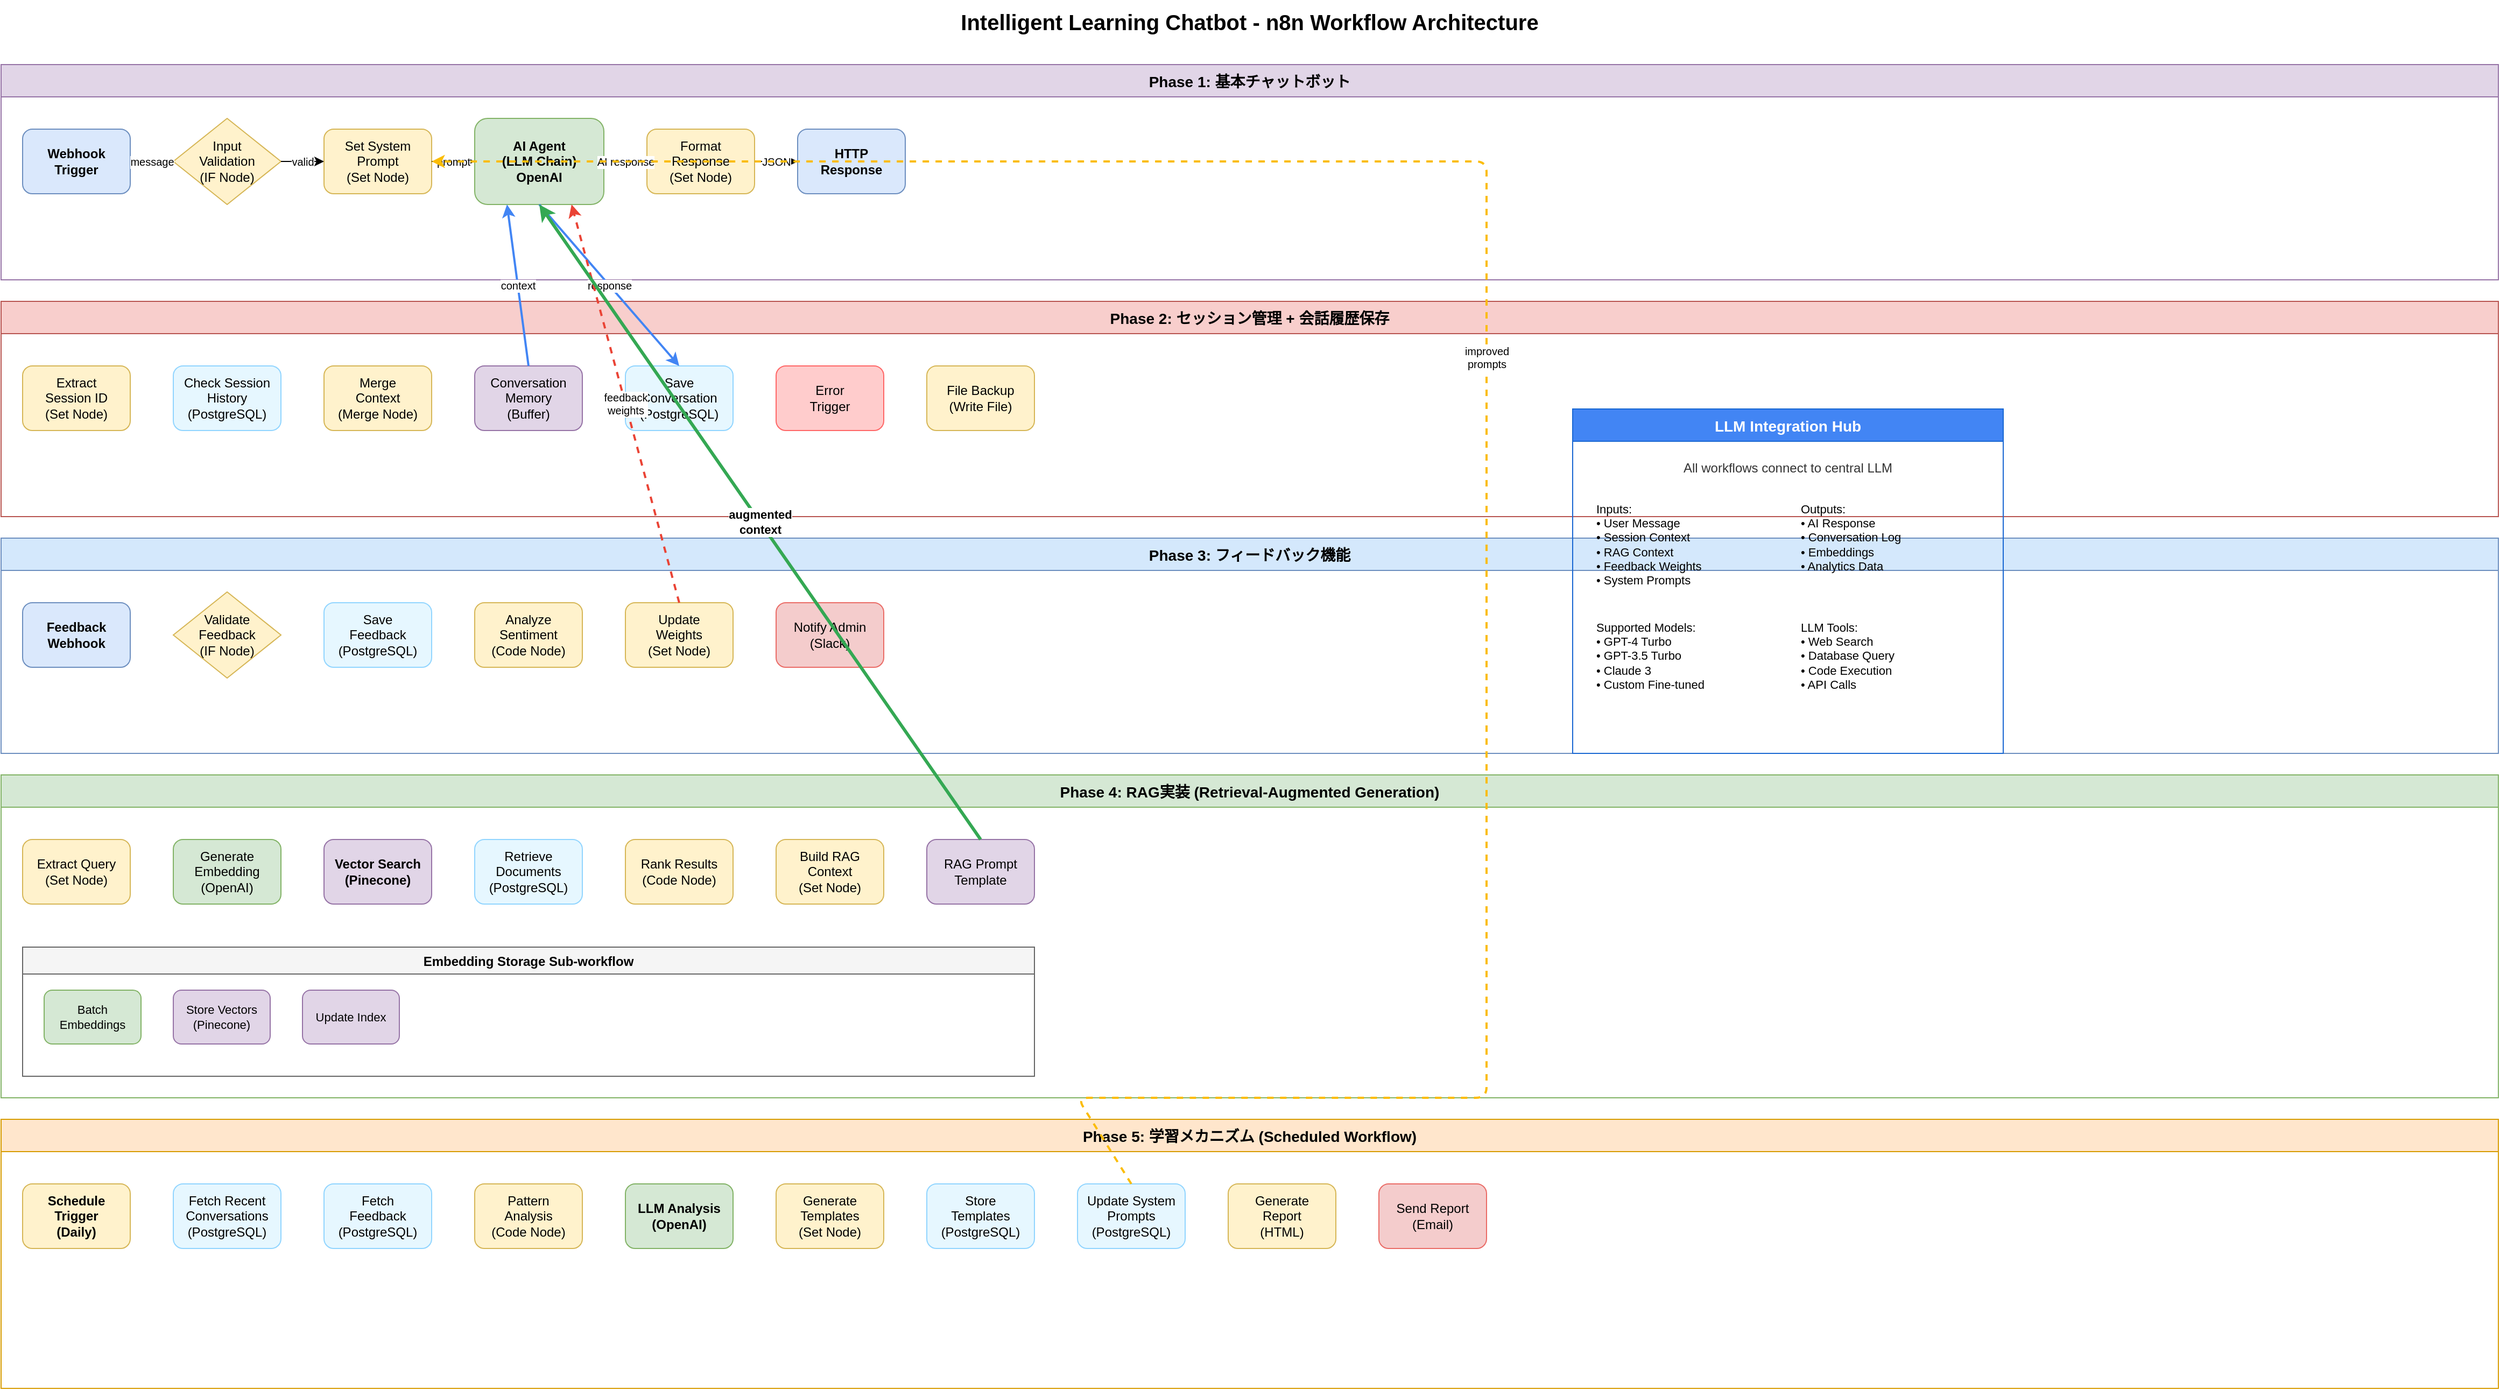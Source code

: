 <?xml version="1.0" encoding="UTF-8"?>
<mxfile version="21.1.2" type="device">
  <diagram name="Intelligent Learning Chatbot n8n Workflow" id="chatbot-workflow">
    <mxGraphModel dx="2000" dy="1200" grid="1" gridSize="10" guides="1" tooltips="1" connect="1" arrows="1" fold="1" page="1" pageScale="1" pageWidth="2400" pageHeight="1600" math="0" shadow="0">
      <root>
        <mxCell id="0" />
        <mxCell id="1" parent="0" />
        
        <!-- Title -->
        <mxCell id="title" value="Intelligent Learning Chatbot - n8n Workflow Architecture" style="text;html=1;strokeColor=none;fillColor=none;align=center;verticalAlign=middle;whiteSpace=wrap;rounded=0;fontSize=20;fontStyle=1;" vertex="1" parent="1">
          <mxGeometry x="800" y="20" width="800" height="40" as="geometry" />
        </mxCell>
        
        <!-- Phase 1: Basic Chatbot Flow -->
        <mxCell id="phase1-container" value="Phase 1: 基本チャットボット" style="swimlane;fillColor=#e1d5e7;strokeColor=#9673a6;fontSize=14;fontStyle=1;startSize=30;" vertex="1" parent="1">
          <mxGeometry x="40" y="80" width="2320" height="200" as="geometry" />
        </mxCell>
        
        <mxCell id="webhook-trigger" value="Webhook&#xa;Trigger" style="rounded=1;whiteSpace=wrap;html=1;fillColor=#dae8fc;strokeColor=#6c8ebf;fontSize=12;fontStyle=1;" vertex="1" parent="phase1-container">
          <mxGeometry x="20" y="60" width="100" height="60" as="geometry" />
        </mxCell>
        
        <mxCell id="input-validation" value="Input&#xa;Validation&#xa;(IF Node)" style="rhombus;whiteSpace=wrap;html=1;fillColor=#fff2cc;strokeColor=#d6b656;fontSize=12;" vertex="1" parent="phase1-container">
          <mxGeometry x="160" y="50" width="100" height="80" as="geometry" />
        </mxCell>
        
        <mxCell id="set-system-prompt" value="Set System&#xa;Prompt&#xa;(Set Node)" style="rounded=1;whiteSpace=wrap;html=1;fillColor=#fff2cc;strokeColor=#d6b656;fontSize=12;" vertex="1" parent="phase1-container">
          <mxGeometry x="300" y="60" width="100" height="60" as="geometry" />
        </mxCell>
        
        <mxCell id="llm-chain" value="AI Agent&#xa;(LLM Chain)&#xa;OpenAI" style="rounded=1;whiteSpace=wrap;html=1;fillColor=#d5e8d4;strokeColor=#82b366;fontSize=12;fontStyle=1;" vertex="1" parent="phase1-container">
          <mxGeometry x="440" y="50" width="120" height="80" as="geometry" />
        </mxCell>
        
        <mxCell id="format-response" value="Format&#xa;Response&#xa;(Set Node)" style="rounded=1;whiteSpace=wrap;html=1;fillColor=#fff2cc;strokeColor=#d6b656;fontSize=12;" vertex="1" parent="phase1-container">
          <mxGeometry x="600" y="60" width="100" height="60" as="geometry" />
        </mxCell>
        
        <mxCell id="http-response" value="HTTP&#xa;Response" style="rounded=1;whiteSpace=wrap;html=1;fillColor=#dae8fc;strokeColor=#6c8ebf;fontSize=12;fontStyle=1;" vertex="1" parent="phase1-container">
          <mxGeometry x="740" y="60" width="100" height="60" as="geometry" />
        </mxCell>
        
        <!-- Arrows for Phase 1 -->
        <mxCell id="arrow1-1" value="message" style="endArrow=classic;html=1;exitX=1;exitY=0.5;exitDx=0;exitDy=0;entryX=0;entryY=0.5;entryDx=0;entryDy=0;fontSize=10;" edge="1" parent="phase1-container" source="webhook-trigger" target="input-validation">
          <mxGeometry width="50" height="50" relative="1" as="geometry" />
        </mxCell>
        <mxCell id="arrow1-2" value="valid" style="endArrow=classic;html=1;exitX=1;exitY=0.5;exitDx=0;exitDy=0;entryX=0;entryY=0.5;entryDx=0;entryDy=0;fontSize=10;" edge="1" parent="phase1-container" source="input-validation" target="set-system-prompt">
          <mxGeometry width="50" height="50" relative="1" as="geometry" />
        </mxCell>
        <mxCell id="arrow1-3" value="prompt" style="endArrow=classic;html=1;exitX=1;exitY=0.5;exitDx=0;exitDy=0;entryX=0;entryY=0.5;entryDx=0;entryDy=0;fontSize=10;" edge="1" parent="phase1-container" source="set-system-prompt" target="llm-chain">
          <mxGeometry width="50" height="50" relative="1" as="geometry" />
        </mxCell>
        <mxCell id="arrow1-4" value="AI response" style="endArrow=classic;html=1;exitX=1;exitY=0.5;exitDx=0;exitDy=0;entryX=0;entryY=0.5;entryDx=0;entryDy=0;fontSize=10;" edge="1" parent="phase1-container" source="llm-chain" target="format-response">
          <mxGeometry width="50" height="50" relative="1" as="geometry" />
        </mxCell>
        <mxCell id="arrow1-5" value="JSON" style="endArrow=classic;html=1;exitX=1;exitY=0.5;exitDx=0;exitDy=0;entryX=0;entryY=0.5;entryDx=0;entryDy=0;fontSize=10;" edge="1" parent="phase1-container" source="format-response" target="http-response">
          <mxGeometry width="50" height="50" relative="1" as="geometry" />
        </mxCell>
        
        <!-- Phase 2: Session & Storage -->
        <mxCell id="phase2-container" value="Phase 2: セッション管理 + 会話履歴保存" style="swimlane;fillColor=#f8cecc;strokeColor=#b85450;fontSize=14;fontStyle=1;startSize=30;" vertex="1" parent="1">
          <mxGeometry x="40" y="300" width="2320" height="200" as="geometry" />
        </mxCell>
        
        <mxCell id="extract-session" value="Extract&#xa;Session ID&#xa;(Set Node)" style="rounded=1;whiteSpace=wrap;html=1;fillColor=#fff2cc;strokeColor=#d6b656;fontSize=12;" vertex="1" parent="phase2-container">
          <mxGeometry x="20" y="60" width="100" height="60" as="geometry" />
        </mxCell>
        
        <mxCell id="check-session" value="Check Session&#xa;History&#xa;(PostgreSQL)" style="rounded=1;whiteSpace=wrap;html=1;fillColor=#e6f7ff;strokeColor=#91d5ff;fontSize=12;" vertex="1" parent="phase2-container">
          <mxGeometry x="160" y="60" width="100" height="60" as="geometry" />
        </mxCell>
        
        <mxCell id="merge-context" value="Merge&#xa;Context&#xa;(Merge Node)" style="rounded=1;whiteSpace=wrap;html=1;fillColor=#fff2cc;strokeColor=#d6b656;fontSize=12;" vertex="1" parent="phase2-container">
          <mxGeometry x="300" y="60" width="100" height="60" as="geometry" />
        </mxCell>
        
        <mxCell id="conversation-memory" value="Conversation&#xa;Memory&#xa;(Buffer)" style="rounded=1;whiteSpace=wrap;html=1;fillColor=#e1d5e7;strokeColor=#9673a6;fontSize=12;" vertex="1" parent="phase2-container">
          <mxGeometry x="440" y="60" width="100" height="60" as="geometry" />
        </mxCell>
        
        <mxCell id="save-conversation" value="Save&#xa;Conversation&#xa;(PostgreSQL)" style="rounded=1;whiteSpace=wrap;html=1;fillColor=#e6f7ff;strokeColor=#91d5ff;fontSize=12;" vertex="1" parent="phase2-container">
          <mxGeometry x="580" y="60" width="100" height="60" as="geometry" />
        </mxCell>
        
        <mxCell id="error-trigger" value="Error&#xa;Trigger" style="rounded=1;whiteSpace=wrap;html=1;fillColor=#ffcccc;strokeColor=#ff6666;fontSize=12;" vertex="1" parent="phase2-container">
          <mxGeometry x="720" y="60" width="100" height="60" as="geometry" />
        </mxCell>
        
        <mxCell id="file-backup" value="File Backup&#xa;(Write File)" style="rounded=1;whiteSpace=wrap;html=1;fillColor=#fff2cc;strokeColor=#d6b656;fontSize=12;" vertex="1" parent="phase2-container">
          <mxGeometry x="860" y="60" width="100" height="60" as="geometry" />
        </mxCell>
        
        <!-- Connect Phase 2 to LLM -->
        <mxCell id="session-to-llm" value="context" style="endArrow=classic;html=1;exitX=0.5;exitY=0;exitDx=0;exitDy=0;entryX=0.25;entryY=1;entryDx=0;entryDy=0;strokeWidth=2;strokeColor=#4285F4;fontSize=10;" edge="1" parent="1" source="conversation-memory" target="llm-chain">
          <mxGeometry width="50" height="50" relative="1" as="geometry" />
        </mxCell>
        
        <mxCell id="llm-to-save" value="response" style="endArrow=classic;html=1;exitX=0.5;exitY=1;exitDx=0;exitDy=0;entryX=0.5;entryY=0;entryDx=0;entryDy=0;strokeWidth=2;strokeColor=#4285F4;fontSize=10;" edge="1" parent="1" source="llm-chain" target="save-conversation">
          <mxGeometry width="50" height="50" relative="1" as="geometry" />
        </mxCell>
        
        <!-- Phase 3: Feedback -->
        <mxCell id="phase3-container" value="Phase 3: フィードバック機能" style="swimlane;fillColor=#d4e8fc;strokeColor=#6c8ebf;fontSize=14;fontStyle=1;startSize=30;" vertex="1" parent="1">
          <mxGeometry x="40" y="520" width="2320" height="200" as="geometry" />
        </mxCell>
        
        <mxCell id="feedback-webhook" value="Feedback&#xa;Webhook" style="rounded=1;whiteSpace=wrap;html=1;fillColor=#dae8fc;strokeColor=#6c8ebf;fontSize=12;fontStyle=1;" vertex="1" parent="phase3-container">
          <mxGeometry x="20" y="60" width="100" height="60" as="geometry" />
        </mxCell>
        
        <mxCell id="validate-feedback" value="Validate&#xa;Feedback&#xa;(IF Node)" style="rhombus;whiteSpace=wrap;html=1;fillColor=#fff2cc;strokeColor=#d6b656;fontSize=12;" vertex="1" parent="phase3-container">
          <mxGeometry x="160" y="50" width="100" height="80" as="geometry" />
        </mxCell>
        
        <mxCell id="save-feedback" value="Save&#xa;Feedback&#xa;(PostgreSQL)" style="rounded=1;whiteSpace=wrap;html=1;fillColor=#e6f7ff;strokeColor=#91d5ff;fontSize=12;" vertex="1" parent="phase3-container">
          <mxGeometry x="300" y="60" width="100" height="60" as="geometry" />
        </mxCell>
        
        <mxCell id="analyze-sentiment" value="Analyze&#xa;Sentiment&#xa;(Code Node)" style="rounded=1;whiteSpace=wrap;html=1;fillColor=#fff2cc;strokeColor=#d6b656;fontSize=12;" vertex="1" parent="phase3-container">
          <mxGeometry x="440" y="60" width="100" height="60" as="geometry" />
        </mxCell>
        
        <mxCell id="update-weights" value="Update&#xa;Weights&#xa;(Set Node)" style="rounded=1;whiteSpace=wrap;html=1;fillColor=#fff2cc;strokeColor=#d6b656;fontSize=12;" vertex="1" parent="phase3-container">
          <mxGeometry x="580" y="60" width="100" height="60" as="geometry" />
        </mxCell>
        
        <mxCell id="notify-slack" value="Notify Admin&#xa;(Slack)" style="rounded=1;whiteSpace=wrap;html=1;fillColor=#f4cccc;strokeColor=#ea6b66;fontSize=12;" vertex="1" parent="phase3-container">
          <mxGeometry x="720" y="60" width="100" height="60" as="geometry" />
        </mxCell>
        
        <!-- Connect Feedback to LLM -->
        <mxCell id="feedback-to-llm" value="feedback&#xa;weights" style="endArrow=classic;html=1;exitX=0.5;exitY=0;exitDx=0;exitDy=0;entryX=0.75;entryY=1;entryDx=0;entryDy=0;strokeWidth=2;strokeColor=#EA4335;dashed=1;fontSize=10;" edge="1" parent="1" source="update-weights" target="llm-chain">
          <mxGeometry width="50" height="50" relative="1" as="geometry" />
        </mxCell>
        
        <!-- Phase 4: RAG Implementation -->
        <mxCell id="phase4-container" value="Phase 4: RAG実装 (Retrieval-Augmented Generation)" style="swimlane;fillColor=#d5e8d4;strokeColor=#82b366;fontSize=14;fontStyle=1;startSize=30;" vertex="1" parent="1">
          <mxGeometry x="40" y="740" width="2320" height="300" as="geometry" />
        </mxCell>
        
        <mxCell id="extract-query" value="Extract Query&#xa;(Set Node)" style="rounded=1;whiteSpace=wrap;html=1;fillColor=#fff2cc;strokeColor=#d6b656;fontSize=12;" vertex="1" parent="phase4-container">
          <mxGeometry x="20" y="60" width="100" height="60" as="geometry" />
        </mxCell>
        
        <mxCell id="generate-embedding" value="Generate&#xa;Embedding&#xa;(OpenAI)" style="rounded=1;whiteSpace=wrap;html=1;fillColor=#d5e8d4;strokeColor=#82b366;fontSize=12;" vertex="1" parent="phase4-container">
          <mxGeometry x="160" y="60" width="100" height="60" as="geometry" />
        </mxCell>
        
        <mxCell id="vector-search" value="Vector Search&#xa;(Pinecone)" style="rounded=1;whiteSpace=wrap;html=1;fillColor=#e1d5e7;strokeColor=#9673a6;fontSize=12;fontStyle=1;" vertex="1" parent="phase4-container">
          <mxGeometry x="300" y="60" width="100" height="60" as="geometry" />
        </mxCell>
        
        <mxCell id="retrieve-docs" value="Retrieve&#xa;Documents&#xa;(PostgreSQL)" style="rounded=1;whiteSpace=wrap;html=1;fillColor=#e6f7ff;strokeColor=#91d5ff;fontSize=12;" vertex="1" parent="phase4-container">
          <mxGeometry x="440" y="60" width="100" height="60" as="geometry" />
        </mxCell>
        
        <mxCell id="rank-results" value="Rank Results&#xa;(Code Node)" style="rounded=1;whiteSpace=wrap;html=1;fillColor=#fff2cc;strokeColor=#d6b656;fontSize=12;" vertex="1" parent="phase4-container">
          <mxGeometry x="580" y="60" width="100" height="60" as="geometry" />
        </mxCell>
        
        <mxCell id="build-context" value="Build RAG&#xa;Context&#xa;(Set Node)" style="rounded=1;whiteSpace=wrap;html=1;fillColor=#fff2cc;strokeColor=#d6b656;fontSize=12;" vertex="1" parent="phase4-container">
          <mxGeometry x="720" y="60" width="100" height="60" as="geometry" />
        </mxCell>
        
        <mxCell id="rag-prompt" value="RAG Prompt&#xa;Template" style="rounded=1;whiteSpace=wrap;html=1;fillColor=#e1d5e7;strokeColor=#9673a6;fontSize=12;" vertex="1" parent="phase4-container">
          <mxGeometry x="860" y="60" width="100" height="60" as="geometry" />
        </mxCell>
        
        <!-- Sub-workflow for embedding storage -->
        <mxCell id="embedding-storage" value="Embedding Storage Sub-workflow" style="swimlane;fillColor=#f5f5f5;strokeColor=#666666;fontSize=12;startSize=25;" vertex="1" parent="phase4-container">
          <mxGeometry x="20" y="160" width="940" height="120" as="geometry" />
        </mxCell>
        
        <mxCell id="batch-embeddings" value="Batch&#xa;Embeddings" style="rounded=1;whiteSpace=wrap;html=1;fillColor=#d5e8d4;strokeColor=#82b366;fontSize=11;" vertex="1" parent="embedding-storage">
          <mxGeometry x="20" y="40" width="90" height="50" as="geometry" />
        </mxCell>
        
        <mxCell id="store-vectors" value="Store Vectors&#xa;(Pinecone)" style="rounded=1;whiteSpace=wrap;html=1;fillColor=#e1d5e7;strokeColor=#9673a6;fontSize=11;" vertex="1" parent="embedding-storage">
          <mxGeometry x="140" y="40" width="90" height="50" as="geometry" />
        </mxCell>
        
        <mxCell id="update-index" value="Update Index" style="rounded=1;whiteSpace=wrap;html=1;fillColor=#e1d5e7;strokeColor=#9673a6;fontSize=11;" vertex="1" parent="embedding-storage">
          <mxGeometry x="260" y="40" width="90" height="50" as="geometry" />
        </mxCell>
        
        <!-- Connect RAG to LLM -->
        <mxCell id="rag-to-llm" value="augmented&#xa;context" style="endArrow=classic;html=1;exitX=0.5;exitY=0;exitDx=0;exitDy=0;entryX=0.5;entryY=1;entryDx=0;entryDy=0;strokeWidth=3;strokeColor=#34A853;fontSize=11;fontStyle=1;" edge="1" parent="1" source="rag-prompt" target="llm-chain">
          <mxGeometry width="50" height="50" relative="1" as="geometry" />
        </mxCell>
        
        <!-- Phase 5: Learning Mechanism -->
        <mxCell id="phase5-container" value="Phase 5: 学習メカニズム (Scheduled Workflow)" style="swimlane;fillColor=#ffe6cc;strokeColor=#d79b00;fontSize=14;fontStyle=1;startSize=30;" vertex="1" parent="1">
          <mxGeometry x="40" y="1060" width="2320" height="250" as="geometry" />
        </mxCell>
        
        <mxCell id="schedule-trigger" value="Schedule&#xa;Trigger&#xa;(Daily)" style="rounded=1;whiteSpace=wrap;html=1;fillColor=#fff2cc;strokeColor=#d6b656;fontSize=12;fontStyle=1;" vertex="1" parent="phase5-container">
          <mxGeometry x="20" y="60" width="100" height="60" as="geometry" />
        </mxCell>
        
        <mxCell id="fetch-conversations" value="Fetch Recent&#xa;Conversations&#xa;(PostgreSQL)" style="rounded=1;whiteSpace=wrap;html=1;fillColor=#e6f7ff;strokeColor=#91d5ff;fontSize=12;" vertex="1" parent="phase5-container">
          <mxGeometry x="160" y="60" width="100" height="60" as="geometry" />
        </mxCell>
        
        <mxCell id="fetch-feedback" value="Fetch&#xa;Feedback&#xa;(PostgreSQL)" style="rounded=1;whiteSpace=wrap;html=1;fillColor=#e6f7ff;strokeColor=#91d5ff;fontSize=12;" vertex="1" parent="phase5-container">
          <mxGeometry x="300" y="60" width="100" height="60" as="geometry" />
        </mxCell>
        
        <mxCell id="pattern-analysis" value="Pattern&#xa;Analysis&#xa;(Code Node)" style="rounded=1;whiteSpace=wrap;html=1;fillColor=#fff2cc;strokeColor=#d6b656;fontSize=12;" vertex="1" parent="phase5-container">
          <mxGeometry x="440" y="60" width="100" height="60" as="geometry" />
        </mxCell>
        
        <mxCell id="llm-analysis" value="LLM Analysis&#xa;(OpenAI)" style="rounded=1;whiteSpace=wrap;html=1;fillColor=#d5e8d4;strokeColor=#82b366;fontSize=12;fontStyle=1;" vertex="1" parent="phase5-container">
          <mxGeometry x="580" y="60" width="100" height="60" as="geometry" />
        </mxCell>
        
        <mxCell id="generate-templates" value="Generate&#xa;Templates&#xa;(Set Node)" style="rounded=1;whiteSpace=wrap;html=1;fillColor=#fff2cc;strokeColor=#d6b656;fontSize=12;" vertex="1" parent="phase5-container">
          <mxGeometry x="720" y="60" width="100" height="60" as="geometry" />
        </mxCell>
        
        <mxCell id="store-templates" value="Store&#xa;Templates&#xa;(PostgreSQL)" style="rounded=1;whiteSpace=wrap;html=1;fillColor=#e6f7ff;strokeColor=#91d5ff;fontSize=12;" vertex="1" parent="phase5-container">
          <mxGeometry x="860" y="60" width="100" height="60" as="geometry" />
        </mxCell>
        
        <mxCell id="update-prompts" value="Update System&#xa;Prompts&#xa;(PostgreSQL)" style="rounded=1;whiteSpace=wrap;html=1;fillColor=#e6f7ff;strokeColor=#91d5ff;fontSize=12;" vertex="1" parent="phase5-container">
          <mxGeometry x="1000" y="60" width="100" height="60" as="geometry" />
        </mxCell>
        
        <mxCell id="generate-report" value="Generate&#xa;Report&#xa;(HTML)" style="rounded=1;whiteSpace=wrap;html=1;fillColor=#fff2cc;strokeColor=#d6b656;fontSize=12;" vertex="1" parent="phase5-container">
          <mxGeometry x="1140" y="60" width="100" height="60" as="geometry" />
        </mxCell>
        
        <mxCell id="send-email" value="Send Report&#xa;(Email)" style="rounded=1;whiteSpace=wrap;html=1;fillColor=#f4cccc;strokeColor=#ea6b66;fontSize=12;" vertex="1" parent="phase5-container">
          <mxGeometry x="1280" y="60" width="100" height="60" as="geometry" />
        </mxCell>
        
        <!-- Connect Learning to Main LLM -->
        <mxCell id="learning-to-llm" value="improved&#xa;prompts" style="endArrow=classic;html=1;exitX=0.5;exitY=0;exitDx=0;exitDy=0;entryX=1;entryY=0.5;entryDx=0;entryDy=0;strokeWidth=2;strokeColor=#FBBC04;dashed=1;fontSize=10;" edge="1" parent="1" source="update-prompts" target="set-system-prompt">
          <mxGeometry width="50" height="50" relative="1" as="geometry">
            <Array as="points">
              <mxPoint x="1040" y="1040" />
              <mxPoint x="1420" y="1040" />
              <mxPoint x="1420" y="170" />
            </Array>
          </mxGeometry>
        </mxCell>
        
        <!-- Central LLM Connection Hub -->
        <mxCell id="llm-hub" value="LLM Integration Hub" style="swimlane;fillColor=#4285F4;strokeColor=#1967D2;fontSize=14;fontStyle=1;startSize=30;fontColor=#FFFFFF;" vertex="1" parent="1">
          <mxGeometry x="1500" y="400" width="400" height="320" as="geometry" />
        </mxCell>
        
        <mxCell id="hub-description" value="All workflows connect to central LLM" style="text;html=1;strokeColor=none;fillColor=none;align=center;verticalAlign=middle;whiteSpace=wrap;rounded=0;fontSize=12;fontColor=#333333;" vertex="1" parent="llm-hub">
          <mxGeometry x="50" y="40" width="300" height="30" as="geometry" />
        </mxCell>
        
        <mxCell id="hub-inputs" value="Inputs:&#xa;• User Message&#xa;• Session Context&#xa;• RAG Context&#xa;• Feedback Weights&#xa;• System Prompts" style="text;html=1;strokeColor=none;fillColor=none;align=left;verticalAlign=top;whiteSpace=wrap;rounded=0;fontSize=11;" vertex="1" parent="llm-hub">
          <mxGeometry x="20" y="80" width="170" height="100" as="geometry" />
        </mxCell>
        
        <mxCell id="hub-outputs" value="Outputs:&#xa;• AI Response&#xa;• Conversation Log&#xa;• Embeddings&#xa;• Analytics Data" style="text;html=1;strokeColor=none;fillColor=none;align=left;verticalAlign=top;whiteSpace=wrap;rounded=0;fontSize=11;" vertex="1" parent="llm-hub">
          <mxGeometry x="210" y="80" width="170" height="100" as="geometry" />
        </mxCell>
        
        <mxCell id="hub-models" value="Supported Models:&#xa;• GPT-4 Turbo&#xa;• GPT-3.5 Turbo&#xa;• Claude 3&#xa;• Custom Fine-tuned" style="text;html=1;strokeColor=none;fillColor=none;align=left;verticalAlign=top;whiteSpace=wrap;rounded=0;fontSize=11;" vertex="1" parent="llm-hub">
          <mxGeometry x="20" y="190" width="170" height="100" as="geometry" />
        </mxCell>
        
        <mxCell id="hub-tools" value="LLM Tools:&#xa;• Web Search&#xa;• Database Query&#xa;• Code Execution&#xa;• API Calls" style="text;html=1;strokeColor=none;fillColor=none;align=left;verticalAlign=top;whiteSpace=wrap;rounded=0;fontSize=11;" vertex="1" parent="llm-hub">
          <mxGeometry x="210" y="190" width="170" height="100" as="geometry" />
        </mxCell>
        
        <!-- Error Handling Flow -->
        <mxCell id="error-flow" value="Error Handling & Fallback" style="swimlane;fillColor=#ffcccc;strokeColor=#ff6666;fontSize=14;fontStyle=1;startSize=30;" vertex="1" parent="1">
          <mxGeometry x="40" y="1330" width="800" height="150" as="geometry" />
        </mxCell>
        
        <mxCell id="error-catch" value="Error Catch&#xa;(Try/Catch)" style="rounded=1;whiteSpace=wrap;html=1;fillColor=#ffcccc;strokeColor=#ff6666;fontSize=12;" vertex="1" parent="error-flow">
          <mxGeometry x="20" y="50" width="100" height="60" as="geometry" />
        </mxCell>
        
        <mxCell id="error-log" value="Log Error&#xa;(PostgreSQL)" style="rounded=1;whiteSpace=wrap;html=1;fillColor=#e6f7ff;strokeColor=#91d5ff;fontSize=12;" vertex="1" parent="error-flow">
          <mxGeometry x="160" y="50" width="100" height="60" as="geometry" />
        </mxCell>
        
        <mxCell id="fallback-response" value="Fallback&#xa;Response" style="rounded=1;whiteSpace=wrap;html=1;fillColor=#fff2cc;strokeColor=#d6b656;fontSize=12;" vertex="1" parent="error-flow">
          <mxGeometry x="300" y="50" width="100" height="60" as="geometry" />
        </mxCell>
        
        <mxCell id="alert-admin" value="Alert Admin&#xa;(Email/Slack)" style="rounded=1;whiteSpace=wrap;html=1;fillColor=#f4cccc;strokeColor=#ea6b66;fontSize=12;" vertex="1" parent="error-flow">
          <mxGeometry x="440" y="50" width="100" height="60" as="geometry" />
        </mxCell>
        
        <mxCell id="retry-queue" value="Retry Queue&#xa;(RabbitMQ)" style="rounded=1;whiteSpace=wrap;html=1;fillColor=#e1d5e7;strokeColor=#9673a6;fontSize=12;" vertex="1" parent="error-flow">
          <mxGeometry x="580" y="50" width="100" height="60" as="geometry" />
        </mxCell>
        
        <!-- Legend -->
        <mxCell id="legend" value="凡例 / Legend" style="swimlane;fillColor=#f5f5f5;strokeColor=#666666;fontSize=14;fontStyle=1;startSize=30;" vertex="1" parent="1">
          <mxGeometry x="1950" y="800" width="400" height="400" as="geometry" />
        </mxCell>
        
        <mxCell id="legend-webhook" value="Webhook/Trigger" style="rounded=1;whiteSpace=wrap;html=1;fillColor=#dae8fc;strokeColor=#6c8ebf;fontSize=11;" vertex="1" parent="legend">
          <mxGeometry x="20" y="50" width="110" height="40" as="geometry" />
        </mxCell>
        
        <mxCell id="legend-db" value="Database (PostgreSQL)" style="rounded=1;whiteSpace=wrap;html=1;fillColor=#e6f7ff;strokeColor=#91d5ff;fontSize=11;" vertex="1" parent="legend">
          <mxGeometry x="150" y="50" width="110" height="40" as="geometry" />
        </mxCell>
        
        <mxCell id="legend-ai" value="AI/ML Node" style="rounded=1;whiteSpace=wrap;html=1;fillColor=#d5e8d4;strokeColor=#82b366;fontSize=11;" vertex="1" parent="legend">
          <mxGeometry x="20" y="110" width="110" height="40" as="geometry" />
        </mxCell>
        
        <mxCell id="legend-logic" value="Logic/Transform" style="rounded=1;whiteSpace=wrap;html=1;fillColor=#fff2cc;strokeColor=#d6b656;fontSize=11;" vertex="1" parent="legend">
          <mxGeometry x="150" y="110" width="110" height="40" as="geometry" />
        </mxCell>
        
        <mxCell id="legend-vector" value="Vector DB (Pinecone)" style="rounded=1;whiteSpace=wrap;html=1;fillColor=#e1d5e7;strokeColor=#9673a6;fontSize=11;" vertex="1" parent="legend">
          <mxGeometry x="20" y="170" width="110" height="40" as="geometry" />
        </mxCell>
        
        <mxCell id="legend-notification" value="Notification" style="rounded=1;whiteSpace=wrap;html=1;fillColor=#f4cccc;strokeColor=#ea6b66;fontSize=11;" vertex="1" parent="legend">
          <mxGeometry x="150" y="170" width="110" height="40" as="geometry" />
        </mxCell>
        
        <mxCell id="legend-error" value="Error Handling" style="rounded=1;whiteSpace=wrap;html=1;fillColor=#ffcccc;strokeColor=#ff6666;fontSize=11;" vertex="1" parent="legend">
          <mxGeometry x="20" y="230" width="110" height="40" as="geometry" />
        </mxCell>
        
        <mxCell id="legend-decision" value="Decision Node" style="rhombus;whiteSpace=wrap;html=1;fillColor=#fff2cc;strokeColor=#d6b656;fontSize=11;" vertex="1" parent="legend">
          <mxGeometry x="150" y="220" width="110" height="60" as="geometry" />
        </mxCell>
        
        <mxCell id="legend-arrow-types" value="Connection Types:" style="text;html=1;strokeColor=none;fillColor=none;align=left;verticalAlign=middle;whiteSpace=wrap;rounded=0;fontSize=12;fontStyle=1;" vertex="1" parent="legend">
          <mxGeometry x="20" y="300" width="150" height="20" as="geometry" />
        </mxCell>
        
        <mxCell id="legend-arrow-normal" value="Normal Flow" style="endArrow=classic;html=1;strokeWidth=1;fontSize=10;" edge="1" parent="legend">
          <mxGeometry x="20" y="330" width="100" height="20" as="geometry">
            <mxPoint x="20" y="340" as="sourcePoint" />
            <mxPoint x="120" y="340" as="targetPoint" />
          </mxGeometry>
        </mxCell>
        
        <mxCell id="legend-arrow-llm" value="To/From LLM" style="endArrow=classic;html=1;strokeWidth=3;strokeColor=#4285F4;fontSize=10;" edge="1" parent="legend">
          <mxGeometry x="150" y="330" width="100" height="20" as="geometry">
            <mxPoint x="150" y="340" as="sourcePoint" />
            <mxPoint x="250" y="340" as="targetPoint" />
          </mxGeometry>
        </mxCell>
        
        <mxCell id="legend-arrow-async" value="Async/Schedule" style="endArrow=classic;html=1;strokeWidth=2;dashed=1;fontSize=10;" edge="1" parent="legend">
          <mxGeometry x="20" y="360" width="100" height="20" as="geometry">
            <mxPoint x="20" y="370" as="sourcePoint" />
            <mxPoint x="120" y="370" as="targetPoint" />
          </mxGeometry>
        </mxCell>
        
      </root>
    </mxGraphModel>
  </diagram>
</mxfile>